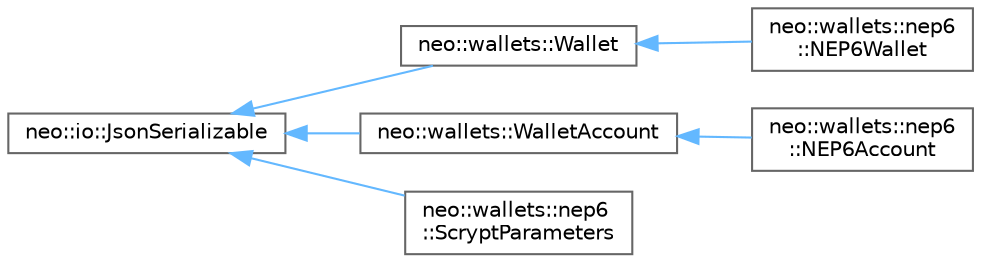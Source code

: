 digraph "Graphical Class Hierarchy"
{
 // LATEX_PDF_SIZE
  bgcolor="transparent";
  edge [fontname=Helvetica,fontsize=10,labelfontname=Helvetica,labelfontsize=10];
  node [fontname=Helvetica,fontsize=10,shape=box,height=0.2,width=0.4];
  rankdir="LR";
  Node0 [id="Node000000",label="neo::io::JsonSerializable",height=0.2,width=0.4,color="grey40", fillcolor="white", style="filled",URL="$classneo_1_1io_1_1_json_serializable.html",tooltip="Interface for objects that can be serialized/deserialized to/from JSON."];
  Node0 -> Node1 [id="edge99_Node000000_Node000001",dir="back",color="steelblue1",style="solid",tooltip=" "];
  Node1 [id="Node000001",label="neo::wallets::Wallet",height=0.2,width=0.4,color="grey40", fillcolor="white", style="filled",URL="$classneo_1_1wallets_1_1_wallet.html",tooltip="Represents a wallet."];
  Node1 -> Node2 [id="edge100_Node000001_Node000002",dir="back",color="steelblue1",style="solid",tooltip=" "];
  Node2 [id="Node000002",label="neo::wallets::nep6\l::NEP6Wallet",height=0.2,width=0.4,color="grey40", fillcolor="white", style="filled",URL="$classneo_1_1wallets_1_1nep6_1_1_n_e_p6_wallet.html",tooltip="Represents a NEP6 wallet."];
  Node0 -> Node3 [id="edge101_Node000000_Node000003",dir="back",color="steelblue1",style="solid",tooltip=" "];
  Node3 [id="Node000003",label="neo::wallets::WalletAccount",height=0.2,width=0.4,color="grey40", fillcolor="white", style="filled",URL="$classneo_1_1wallets_1_1_wallet_account.html",tooltip="Represents a wallet account."];
  Node3 -> Node4 [id="edge102_Node000003_Node000004",dir="back",color="steelblue1",style="solid",tooltip=" "];
  Node4 [id="Node000004",label="neo::wallets::nep6\l::NEP6Account",height=0.2,width=0.4,color="grey40", fillcolor="white", style="filled",URL="$classneo_1_1wallets_1_1nep6_1_1_n_e_p6_account.html",tooltip="Represents a NEP6 wallet account."];
  Node0 -> Node5 [id="edge103_Node000000_Node000005",dir="back",color="steelblue1",style="solid",tooltip=" "];
  Node5 [id="Node000005",label="neo::wallets::nep6\l::ScryptParameters",height=0.2,width=0.4,color="grey40", fillcolor="white", style="filled",URL="$classneo_1_1wallets_1_1nep6_1_1_scrypt_parameters.html",tooltip="Represents the parameters of the SCrypt algorithm."];
}
